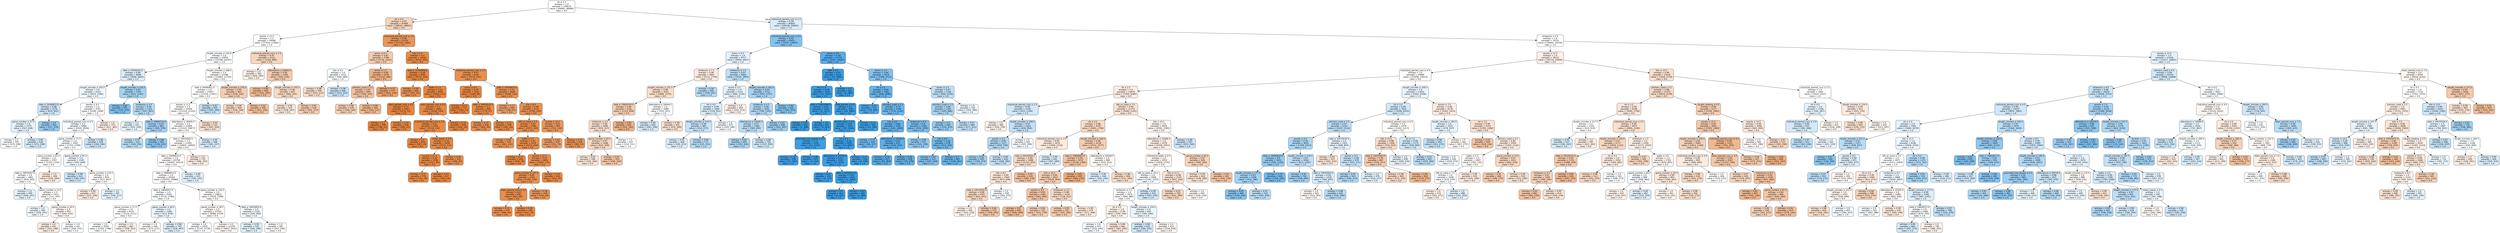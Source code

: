 digraph Tree {
node [shape=box, style="filled, rounded", color="black", fontname=helvetica] ;
edge [fontname=helvetica] ;
0 [label=<rbi &le; 1.5<br/>entropy = 1.0<br/>samples = 138070<br/>value = [69081, 68989]<br/>class = 0.0>, fillcolor="#ffffff"] ;
1 [label=<rbi &le; 0.5<br/>entropy = 0.97<br/>samples = 47468<br/>value = [28543, 18925]<br/>class = 0.0>, fillcolor="#f6d5bc"] ;
0 -> 1 [labeldistance=2.5, labelangle=45, headlabel="True"] ;
2 [label=<assists &le; 13.5<br/>entropy = 1.0<br/>samples = 34098<br/>value = [17033, 17065]<br/>class = 1.0>, fillcolor="#ffffff"] ;
1 -> 2 ;
3 [label=<length_minutes &le; 144.5<br/>entropy = 1.0<br/>samples = 31876<br/>value = [15709, 16167]<br/>class = 1.0>, fillcolor="#f9fcfe"] ;
2 -> 3 ;
4 [label=<date &le; 19550525.0<br/>entropy = 0.99<br/>samples = 8088<br/>value = [3646, 4442]<br/>class = 1.0>, fillcolor="#dcedfa"] ;
3 -> 4 ;
5 [label=<length_minutes &le; 103.5<br/>entropy = 1.0<br/>samples = 6323<br/>value = [3023, 3300]<br/>class = 1.0>, fillcolor="#eef7fd"] ;
4 -> 5 ;
6 [label=<date &le; 19160872.0<br/>entropy = 0.98<br/>samples = 1576<br/>value = [674, 902]<br/>class = 1.0>, fillcolor="#cde6f8"] ;
5 -> 6 ;
7 [label=<game_number &le; 57.5<br/>entropy = 1.0<br/>samples = 1175<br/>value = [547, 628]<br/>class = 1.0>, fillcolor="#e5f2fc"] ;
6 -> 7 ;
8 [label=<entropy = 1.0<br/>samples = 555<br/>value = [275, 280]<br/>class = 1.0>, fillcolor="#fbfdff"] ;
7 -> 8 ;
9 [label=<entropy = 0.99<br/>samples = 620<br/>value = [272, 348]<br/>class = 1.0>, fillcolor="#d4eaf9"] ;
7 -> 9 ;
10 [label=<entropy = 0.9<br/>samples = 401<br/>value = [127, 274]<br/>class = 1.0>, fillcolor="#95caf1"] ;
6 -> 10 ;
11 [label=<assists &le; 9.5<br/>entropy = 1.0<br/>samples = 4747<br/>value = [2349, 2398]<br/>class = 1.0>, fillcolor="#fbfdfe"] ;
5 -> 11 ;
12 [label=<individual_earned_runs &le; 0.5<br/>entropy = 1.0<br/>samples = 3968<br/>value = [1932, 2036]<br/>class = 1.0>, fillcolor="#f5fafe"] ;
11 -> 12 ;
13 [label=<game_number &le; 77.5<br/>entropy = 1.0<br/>samples = 3542<br/>value = [1752, 1790]<br/>class = 1.0>, fillcolor="#fbfdfe"] ;
12 -> 13 ;
14 [label=<game_number &le; 62.5<br/>entropy = 1.0<br/>samples = 2297<br/>value = [1155, 1142]<br/>class = 0.0>, fillcolor="#fffefd"] ;
13 -> 14 ;
15 [label=<date &le; 18870507.0<br/>entropy = 1.0<br/>samples = 1861<br/>value = [919, 942]<br/>class = 1.0>, fillcolor="#fafdfe"] ;
14 -> 15 ;
16 [label=<entropy = 1.0<br/>samples = 449<br/>value = [208, 241]<br/>class = 1.0>, fillcolor="#e4f2fb"] ;
15 -> 16 ;
17 [label=<game_number &le; 23.5<br/>entropy = 1.0<br/>samples = 1412<br/>value = [711, 701]<br/>class = 0.0>, fillcolor="#fffdfc"] ;
15 -> 17 ;
18 [label=<entropy = 1.0<br/>samples = 560<br/>value = [269, 291]<br/>class = 1.0>, fillcolor="#f0f8fd"] ;
17 -> 18 ;
19 [label=<game_number &le; 43.5<br/>entropy = 1.0<br/>samples = 852<br/>value = [442, 410]<br/>class = 0.0>, fillcolor="#fdf6f1"] ;
17 -> 19 ;
20 [label=<entropy = 1.0<br/>samples = 431<br/>value = [233, 198]<br/>class = 0.0>, fillcolor="#fbece1"] ;
19 -> 20 ;
21 [label=<entropy = 1.0<br/>samples = 421<br/>value = [209, 212]<br/>class = 1.0>, fillcolor="#fcfeff"] ;
19 -> 21 ;
22 [label=<entropy = 1.0<br/>samples = 436<br/>value = [236, 200]<br/>class = 0.0>, fillcolor="#fbece1"] ;
14 -> 22 ;
23 [label=<game_number &le; 91.5<br/>entropy = 1.0<br/>samples = 1245<br/>value = [597, 648]<br/>class = 1.0>, fillcolor="#eff7fd"] ;
13 -> 23 ;
24 [label=<entropy = 0.98<br/>samples = 421<br/>value = [180, 241]<br/>class = 1.0>, fillcolor="#cde6f8"] ;
23 -> 24 ;
25 [label=<game_number &le; 110.5<br/>entropy = 1.0<br/>samples = 824<br/>value = [417, 407]<br/>class = 0.0>, fillcolor="#fefcfa"] ;
23 -> 25 ;
26 [label=<entropy = 0.99<br/>samples = 417<br/>value = [227, 190]<br/>class = 0.0>, fillcolor="#fbeadf"] ;
25 -> 26 ;
27 [label=<entropy = 1.0<br/>samples = 407<br/>value = [190, 217]<br/>class = 1.0>, fillcolor="#e6f3fc"] ;
25 -> 27 ;
28 [label=<entropy = 0.98<br/>samples = 426<br/>value = [180, 246]<br/>class = 1.0>, fillcolor="#cae5f8"] ;
12 -> 28 ;
29 [label=<entropy = 1.0<br/>samples = 779<br/>value = [417, 362]<br/>class = 0.0>, fillcolor="#fceee5"] ;
11 -> 29 ;
30 [label=<length_minutes &le; 125.5<br/>entropy = 0.94<br/>samples = 1765<br/>value = [623, 1142]<br/>class = 1.0>, fillcolor="#a5d2f3"] ;
4 -> 30 ;
31 [label=<entropy = 0.82<br/>samples = 451<br/>value = [116, 335]<br/>class = 1.0>, fillcolor="#7ebfee"] ;
30 -> 31 ;
32 [label=<strikeouts &le; 4.5<br/>entropy = 0.96<br/>samples = 1314<br/>value = [507, 807]<br/>class = 1.0>, fillcolor="#b5dbf5"] ;
30 -> 32 ;
33 [label=<entropy = 1.0<br/>samples = 431<br/>value = [202, 229]<br/>class = 1.0>, fillcolor="#e8f3fc"] ;
32 -> 33 ;
34 [label=<date &le; 19840714.0<br/>entropy = 0.93<br/>samples = 883<br/>value = [305, 578]<br/>class = 1.0>, fillcolor="#a1d1f3"] ;
32 -> 34 ;
35 [label=<entropy = 0.97<br/>samples = 422<br/>value = [166, 256]<br/>class = 1.0>, fillcolor="#b9ddf6"] ;
34 -> 35 ;
36 [label=<entropy = 0.88<br/>samples = 461<br/>value = [139, 322]<br/>class = 1.0>, fillcolor="#8ec7f0"] ;
34 -> 36 ;
37 [label=<length_minutes &le; 168.5<br/>entropy = 1.0<br/>samples = 23788<br/>value = [12063, 11725]<br/>class = 0.0>, fillcolor="#fefbf9"] ;
3 -> 37 ;
38 [label=<date &le; 20090821.0<br/>entropy = 1.0<br/>samples = 22925<br/>value = [11524, 11401]<br/>class = 0.0>, fillcolor="#fffefd"] ;
37 -> 38 ;
39 [label=<assists &le; 11.5<br/>entropy = 1.0<br/>samples = 22420<br/>value = [11319, 11101]<br/>class = 0.0>, fillcolor="#fefdfb"] ;
38 -> 39 ;
40 [label=<attendance &le; 30456.0<br/>entropy = 1.0<br/>samples = 21899<br/>value = [11022, 10877]<br/>class = 0.0>, fillcolor="#fffdfc"] ;
39 -> 40 ;
41 [label=<date &le; 19410463.0<br/>entropy = 1.0<br/>samples = 21491<br/>value = [10841, 10650]<br/>class = 0.0>, fillcolor="#fffdfc"] ;
40 -> 41 ;
42 [label=<date &le; 19090915.0<br/>entropy = 1.0<br/>samples = 20758<br/>value = [10445, 10313]<br/>class = 0.0>, fillcolor="#fffdfc"] ;
41 -> 42 ;
43 [label=<date &le; 18860815.0<br/>entropy = 1.0<br/>samples = 20343<br/>value = [10255, 10088]<br/>class = 0.0>, fillcolor="#fffdfc"] ;
42 -> 43 ;
44 [label=<date &le; 18840917.0<br/>entropy = 1.0<br/>samples = 5520<br/>value = [2731, 2789]<br/>class = 1.0>, fillcolor="#fbfdfe"] ;
43 -> 44 ;
45 [label=<game_number &le; 71.5<br/>entropy = 1.0<br/>samples = 4231<br/>value = [2120, 2111]<br/>class = 0.0>, fillcolor="#fffefe"] ;
44 -> 45 ;
46 [label=<entropy = 1.0<br/>samples = 3550<br/>value = [1762, 1788]<br/>class = 1.0>, fillcolor="#fcfeff"] ;
45 -> 46 ;
47 [label=<entropy = 1.0<br/>samples = 681<br/>value = [358, 323]<br/>class = 0.0>, fillcolor="#fcf3ec"] ;
45 -> 47 ;
48 [label=<game_number &le; 49.5<br/>entropy = 1.0<br/>samples = 1289<br/>value = [611, 678]<br/>class = 1.0>, fillcolor="#ebf5fc"] ;
44 -> 48 ;
49 [label=<entropy = 1.0<br/>samples = 546<br/>value = [275, 271]<br/>class = 0.0>, fillcolor="#fffdfc"] ;
48 -> 49 ;
50 [label=<entropy = 0.99<br/>samples = 743<br/>value = [336, 407]<br/>class = 1.0>, fillcolor="#dceefa"] ;
48 -> 50 ;
51 [label=<game_number &le; 130.5<br/>entropy = 1.0<br/>samples = 14823<br/>value = [7524, 7299]<br/>class = 0.0>, fillcolor="#fefbf9"] ;
43 -> 51 ;
52 [label=<game_number &le; 18.5<br/>entropy = 1.0<br/>samples = 13703<br/>value = [6984, 6719]<br/>class = 0.0>, fillcolor="#fefaf7"] ;
51 -> 52 ;
53 [label=<entropy = 1.0<br/>samples = 2325<br/>value = [1147, 1178]<br/>class = 1.0>, fillcolor="#fafcfe"] ;
52 -> 53 ;
54 [label=<entropy = 1.0<br/>samples = 11378<br/>value = [5837, 5541]<br/>class = 0.0>, fillcolor="#fef9f5"] ;
52 -> 54 ;
55 [label=<date &le; 19020925.0<br/>entropy = 1.0<br/>samples = 1120<br/>value = [540, 580]<br/>class = 1.0>, fillcolor="#f1f8fd"] ;
51 -> 55 ;
56 [label=<entropy = 0.99<br/>samples = 533<br/>value = [243, 290]<br/>class = 1.0>, fillcolor="#dfeffb"] ;
55 -> 56 ;
57 [label=<entropy = 1.0<br/>samples = 587<br/>value = [297, 290]<br/>class = 0.0>, fillcolor="#fefcfa"] ;
55 -> 57 ;
58 [label=<entropy = 0.99<br/>samples = 415<br/>value = [190, 225]<br/>class = 1.0>, fillcolor="#e0f0fb"] ;
42 -> 58 ;
59 [label=<entropy = 1.0<br/>samples = 733<br/>value = [396, 337]<br/>class = 0.0>, fillcolor="#fbece2"] ;
41 -> 59 ;
60 [label=<entropy = 0.99<br/>samples = 408<br/>value = [181, 227]<br/>class = 1.0>, fillcolor="#d7ebfa"] ;
40 -> 60 ;
61 [label=<entropy = 0.99<br/>samples = 521<br/>value = [297, 224]<br/>class = 0.0>, fillcolor="#f9e0ce"] ;
39 -> 61 ;
62 [label=<entropy = 0.97<br/>samples = 505<br/>value = [205, 300]<br/>class = 1.0>, fillcolor="#c0e0f7"] ;
38 -> 62 ;
63 [label=<length_minutes &le; 176.5<br/>entropy = 0.95<br/>samples = 863<br/>value = [539, 324]<br/>class = 0.0>, fillcolor="#f5cdb0"] ;
37 -> 63 ;
64 [label=<entropy = 0.98<br/>samples = 404<br/>value = [236, 168]<br/>class = 0.0>, fillcolor="#f8dbc6"] ;
63 -> 64 ;
65 [label=<entropy = 0.92<br/>samples = 459<br/>value = [303, 156]<br/>class = 0.0>, fillcolor="#f2c29f"] ;
63 -> 65 ;
66 [label=<individual_earned_runs &le; 1.5<br/>entropy = 0.97<br/>samples = 2222<br/>value = [1324, 898]<br/>class = 0.0>, fillcolor="#f7d6bf"] ;
2 -> 66 ;
67 [label=<entropy = 1.0<br/>samples = 763<br/>value = [404, 359]<br/>class = 0.0>, fillcolor="#fcf1e9"] ;
66 -> 67 ;
68 [label=<attendance &le; 20002.0<br/>entropy = 0.95<br/>samples = 1459<br/>value = [920, 539]<br/>class = 0.0>, fillcolor="#f4cbad"] ;
66 -> 68 ;
69 [label=<entropy = 0.89<br/>samples = 626<br/>value = [431, 195]<br/>class = 0.0>, fillcolor="#f1ba93"] ;
68 -> 69 ;
70 [label=<length_minutes &le; 145.5<br/>entropy = 0.98<br/>samples = 833<br/>value = [489, 344]<br/>class = 0.0>, fillcolor="#f7dac4"] ;
68 -> 70 ;
71 [label=<entropy = 0.99<br/>samples = 415<br/>value = [228, 187]<br/>class = 0.0>, fillcolor="#fae8db"] ;
70 -> 71 ;
72 [label=<entropy = 0.95<br/>samples = 418<br/>value = [261, 157]<br/>class = 0.0>, fillcolor="#f5cdb0"] ;
70 -> 72 ;
73 [label=<individual_earned_runs &le; 1.5<br/>entropy = 0.58<br/>samples = 13370<br/>value = [11510, 1860]<br/>class = 0.0>, fillcolor="#e99559"] ;
1 -> 73 ;
74 [label=<errors &le; 0.5<br/>entropy = 0.95<br/>samples = 2788<br/>value = [1756, 1032]<br/>class = 0.0>, fillcolor="#f4cbad"] ;
73 -> 74 ;
75 [label=<hits &le; 5.5<br/>entropy = 1.0<br/>samples = 1112<br/>value = [546, 566]<br/>class = 1.0>, fillcolor="#f8fcfe"] ;
74 -> 75 ;
76 [label=<entropy = 0.98<br/>samples = 506<br/>value = [293, 213]<br/>class = 0.0>, fillcolor="#f8ddc9"] ;
75 -> 76 ;
77 [label=<entropy = 0.98<br/>samples = 606<br/>value = [253, 353]<br/>class = 1.0>, fillcolor="#c7e3f8"] ;
75 -> 77 ;
78 [label=<errors &le; 1.5<br/>entropy = 0.85<br/>samples = 1676<br/>value = [1210, 466]<br/>class = 0.0>, fillcolor="#efb285"] ;
74 -> 78 ;
79 [label=<pitchers_used &le; 1.5<br/>entropy = 0.93<br/>samples = 899<br/>value = [589, 310]<br/>class = 0.0>, fillcolor="#f3c3a1"] ;
78 -> 79 ;
80 [label=<entropy = 0.96<br/>samples = 479<br/>value = [296, 183]<br/>class = 0.0>, fillcolor="#f5cfb3"] ;
79 -> 80 ;
81 [label=<entropy = 0.88<br/>samples = 420<br/>value = [293, 127]<br/>class = 0.0>, fillcolor="#f0b88f"] ;
79 -> 81 ;
82 [label=<entropy = 0.72<br/>samples = 777<br/>value = [621, 156]<br/>class = 0.0>, fillcolor="#eca16b"] ;
78 -> 82 ;
83 [label=<hits &le; 5.5<br/>entropy = 0.4<br/>samples = 10582<br/>value = [9754, 828]<br/>class = 0.0>, fillcolor="#e78c4a"] ;
73 -> 83 ;
84 [label=<date &le; 19250906.0<br/>entropy = 0.28<br/>samples = 4391<br/>value = [4175, 216]<br/>class = 0.0>, fillcolor="#e68843"] ;
83 -> 84 ;
85 [label=<entropy = 0.49<br/>samples = 400<br/>value = [357, 43]<br/>class = 0.0>, fillcolor="#e89051"] ;
84 -> 85 ;
86 [label=<walks &le; 1.5<br/>entropy = 0.26<br/>samples = 3991<br/>value = [3818, 173]<br/>class = 0.0>, fillcolor="#e68742"] ;
84 -> 86 ;
87 [label=<team_earned_runs &le; 4.5<br/>entropy = 0.17<br/>samples = 1307<br/>value = [1274, 33]<br/>class = 0.0>, fillcolor="#e6843e"] ;
86 -> 87 ;
88 [label=<entropy = 0.1<br/>samples = 799<br/>value = [788, 11]<br/>class = 0.0>, fillcolor="#e5833c"] ;
87 -> 88 ;
89 [label=<entropy = 0.26<br/>samples = 508<br/>value = [486, 22]<br/>class = 0.0>, fillcolor="#e68742"] ;
87 -> 89 ;
90 [label=<team_earned_runs &le; 6.5<br/>entropy = 0.3<br/>samples = 2684<br/>value = [2544, 140]<br/>class = 0.0>, fillcolor="#e68844"] ;
86 -> 90 ;
91 [label=<individual_earned_runs &le; 2.5<br/>entropy = 0.32<br/>samples = 2244<br/>value = [2114, 130]<br/>class = 0.0>, fillcolor="#e78945"] ;
90 -> 91 ;
92 [label=<entropy = 0.2<br/>samples = 616<br/>value = [597, 19]<br/>class = 0.0>, fillcolor="#e6853f"] ;
91 -> 92 ;
93 [label=<stolen_bases &le; 0.5<br/>entropy = 0.36<br/>samples = 1628<br/>value = [1517, 111]<br/>class = 0.0>, fillcolor="#e78a47"] ;
91 -> 93 ;
94 [label=<assists &le; 11.5<br/>entropy = 0.32<br/>samples = 1196<br/>value = [1127, 69]<br/>class = 0.0>, fillcolor="#e78945"] ;
93 -> 94 ;
95 [label=<entropy = 0.37<br/>samples = 779<br/>value = [724, 55]<br/>class = 0.0>, fillcolor="#e78b48"] ;
94 -> 95 ;
96 [label=<entropy = 0.21<br/>samples = 417<br/>value = [403, 14]<br/>class = 0.0>, fillcolor="#e68540"] ;
94 -> 96 ;
97 [label=<entropy = 0.46<br/>samples = 432<br/>value = [390, 42]<br/>class = 0.0>, fillcolor="#e88f4e"] ;
93 -> 97 ;
98 [label=<entropy = 0.16<br/>samples = 440<br/>value = [430, 10]<br/>class = 0.0>, fillcolor="#e6843e"] ;
90 -> 98 ;
99 [label=<individual_earned_runs &le; 2.5<br/>entropy = 0.47<br/>samples = 6191<br/>value = [5579, 612]<br/>class = 0.0>, fillcolor="#e88f4f"] ;
83 -> 99 ;
100 [label=<errors &le; 0.5<br/>entropy = 0.29<br/>samples = 1563<br/>value = [1483, 80]<br/>class = 0.0>, fillcolor="#e68844"] ;
99 -> 100 ;
101 [label=<entropy = 0.13<br/>samples = 717<br/>value = [704, 13]<br/>class = 0.0>, fillcolor="#e5833d"] ;
100 -> 101 ;
102 [label=<date &le; 19650524.0<br/>entropy = 0.4<br/>samples = 846<br/>value = [779, 67]<br/>class = 0.0>, fillcolor="#e78c4a"] ;
100 -> 102 ;
103 [label=<entropy = 0.47<br/>samples = 438<br/>value = [394, 44]<br/>class = 0.0>, fillcolor="#e88f4f"] ;
102 -> 103 ;
104 [label=<entropy = 0.31<br/>samples = 408<br/>value = [385, 23]<br/>class = 0.0>, fillcolor="#e78945"] ;
102 -> 104 ;
105 [label=<date &le; 19240819.0<br/>entropy = 0.51<br/>samples = 4628<br/>value = [4096, 532]<br/>class = 0.0>, fillcolor="#e89153"] ;
99 -> 105 ;
106 [label=<entropy = 0.72<br/>samples = 487<br/>value = [390, 97]<br/>class = 0.0>, fillcolor="#eba06a"] ;
105 -> 106 ;
107 [label=<hits &le; 8.5<br/>entropy = 0.48<br/>samples = 4141<br/>value = [3706, 435]<br/>class = 0.0>, fillcolor="#e89050"] ;
105 -> 107 ;
108 [label=<left_on_base &le; 5.5<br/>entropy = 0.45<br/>samples = 3280<br/>value = [2975, 305]<br/>class = 0.0>, fillcolor="#e88e4d"] ;
107 -> 108 ;
109 [label=<entropy = 0.56<br/>samples = 762<br/>value = [661, 101]<br/>class = 0.0>, fillcolor="#e99457"] ;
108 -> 109 ;
110 [label=<walks &le; 1.5<br/>entropy = 0.41<br/>samples = 2518<br/>value = [2314, 204]<br/>class = 0.0>, fillcolor="#e78c4a"] ;
108 -> 110 ;
111 [label=<entropy = 0.27<br/>samples = 649<br/>value = [619, 30]<br/>class = 0.0>, fillcolor="#e68743"] ;
110 -> 111 ;
112 [label=<assists &le; 12.5<br/>entropy = 0.45<br/>samples = 1869<br/>value = [1695, 174]<br/>class = 0.0>, fillcolor="#e88e4d"] ;
110 -> 112 ;
113 [label=<game_number &le; 107.5<br/>entropy = 0.49<br/>samples = 1325<br/>value = [1185, 140]<br/>class = 0.0>, fillcolor="#e89050"] ;
112 -> 113 ;
114 [label=<team_earned_runs &le; 4.5<br/>entropy = 0.43<br/>samples = 895<br/>value = [815, 80]<br/>class = 0.0>, fillcolor="#e88d4c"] ;
113 -> 114 ;
115 [label=<entropy = 0.51<br/>samples = 437<br/>value = [388, 49]<br/>class = 0.0>, fillcolor="#e89152"] ;
114 -> 115 ;
116 [label=<entropy = 0.36<br/>samples = 458<br/>value = [427, 31]<br/>class = 0.0>, fillcolor="#e78a47"] ;
114 -> 116 ;
117 [label=<entropy = 0.58<br/>samples = 430<br/>value = [370, 60]<br/>class = 0.0>, fillcolor="#e99559"] ;
113 -> 117 ;
118 [label=<entropy = 0.34<br/>samples = 544<br/>value = [510, 34]<br/>class = 0.0>, fillcolor="#e78946"] ;
112 -> 118 ;
119 [label=<assists &le; 10.5<br/>entropy = 0.61<br/>samples = 861<br/>value = [731, 130]<br/>class = 0.0>, fillcolor="#ea975c"] ;
107 -> 119 ;
120 [label=<entropy = 0.69<br/>samples = 430<br/>value = [351, 79]<br/>class = 0.0>, fillcolor="#eb9d66"] ;
119 -> 120 ;
121 [label=<entropy = 0.52<br/>samples = 431<br/>value = [380, 51]<br/>class = 0.0>, fillcolor="#e89254"] ;
119 -> 121 ;
122 [label=<individual_earned_runs &le; 1.5<br/>entropy = 0.99<br/>samples = 90602<br/>value = [40538, 50064]<br/>class = 1.0>, fillcolor="#d9ecfa"] ;
0 -> 122 [labeldistance=2.5, labelangle=-45, headlabel="False"] ;
123 [label=<individual_earned_runs &le; 0.5<br/>entropy = 0.85<br/>samples = 20451<br/>value = [5597, 14854]<br/>class = 1.0>, fillcolor="#84c2ef"] ;
122 -> 123 ;
124 [label=<errors &le; 0.5<br/>entropy = 1.0<br/>samples = 8717<br/>value = [4050, 4667]<br/>class = 1.0>, fillcolor="#e5f2fc"] ;
123 -> 124 ;
125 [label=<strikeouts &le; 7.5<br/>entropy = 0.99<br/>samples = 3891<br/>value = [2115, 1776]<br/>class = 0.0>, fillcolor="#fbebdf"] ;
124 -> 125 ;
126 [label=<length_minutes &le; 151.5<br/>entropy = 0.98<br/>samples = 3241<br/>value = [1866, 1375]<br/>class = 0.0>, fillcolor="#f8decb"] ;
125 -> 126 ;
127 [label=<date &le; 19820705.0<br/>entropy = 0.96<br/>samples = 2161<br/>value = [1333, 828]<br/>class = 0.0>, fillcolor="#f5cfb4"] ;
126 -> 127 ;
128 [label=<strikeouts &le; 4.5<br/>entropy = 0.99<br/>samples = 1469<br/>value = [832, 637]<br/>class = 0.0>, fillcolor="#f9e1d1"] ;
127 -> 128 ;
129 [label=<game_number &le; 83.5<br/>entropy = 0.97<br/>samples = 1048<br/>value = [622, 426]<br/>class = 0.0>, fillcolor="#f7d7c1"] ;
128 -> 129 ;
130 [label=<entropy = 0.99<br/>samples = 598<br/>value = [332, 266]<br/>class = 0.0>, fillcolor="#fae6d8"] ;
129 -> 130 ;
131 [label=<entropy = 0.94<br/>samples = 450<br/>value = [290, 160]<br/>class = 0.0>, fillcolor="#f3c7a6"] ;
129 -> 131 ;
132 [label=<entropy = 1.0<br/>samples = 421<br/>value = [210, 211]<br/>class = 1.0>, fillcolor="#feffff"] ;
128 -> 132 ;
133 [label=<entropy = 0.85<br/>samples = 692<br/>value = [501, 191]<br/>class = 0.0>, fillcolor="#efb184"] ;
127 -> 133 ;
134 [label=<attendance &le; 29044.5<br/>entropy = 1.0<br/>samples = 1080<br/>value = [533, 547]<br/>class = 1.0>, fillcolor="#fafcfe"] ;
126 -> 134 ;
135 [label=<entropy = 0.99<br/>samples = 639<br/>value = [281, 358]<br/>class = 1.0>, fillcolor="#d4eaf9"] ;
134 -> 135 ;
136 [label=<entropy = 0.99<br/>samples = 441<br/>value = [252, 189]<br/>class = 0.0>, fillcolor="#f8e0ce"] ;
134 -> 136 ;
137 [label=<entropy = 0.96<br/>samples = 650<br/>value = [249, 401]<br/>class = 1.0>, fillcolor="#b4daf5"] ;
125 -> 137 ;
138 [label=<strikeouts &le; 3.5<br/>entropy = 0.97<br/>samples = 4826<br/>value = [1935, 2891]<br/>class = 1.0>, fillcolor="#bedff6"] ;
124 -> 138 ;
139 [label=<errors &le; 2.5<br/>entropy = 1.0<br/>samples = 2114<br/>value = [980, 1134]<br/>class = 1.0>, fillcolor="#e4f2fb"] ;
138 -> 139 ;
140 [label=<rbi &le; 4.5<br/>entropy = 0.99<br/>samples = 1660<br/>value = [739, 921]<br/>class = 1.0>, fillcolor="#d8ecfa"] ;
139 -> 140 ;
141 [label=<length_minutes &le; 114.5<br/>entropy = 0.98<br/>samples = 985<br/>value = [410, 575]<br/>class = 1.0>, fillcolor="#c6e3f8"] ;
140 -> 141 ;
142 [label=<entropy = 0.99<br/>samples = 408<br/>value = [185, 223]<br/>class = 1.0>, fillcolor="#ddeefb"] ;
141 -> 142 ;
143 [label=<entropy = 0.96<br/>samples = 577<br/>value = [225, 352]<br/>class = 1.0>, fillcolor="#b8dcf6"] ;
141 -> 143 ;
144 [label=<entropy = 1.0<br/>samples = 675<br/>value = [329, 346]<br/>class = 1.0>, fillcolor="#f5fafe"] ;
140 -> 144 ;
145 [label=<entropy = 1.0<br/>samples = 454<br/>value = [241, 213]<br/>class = 0.0>, fillcolor="#fcf0e8"] ;
139 -> 145 ;
146 [label=<length_minutes &le; 162.5<br/>entropy = 0.94<br/>samples = 2712<br/>value = [955, 1757]<br/>class = 1.0>, fillcolor="#a5d2f3"] ;
138 -> 146 ;
147 [label=<strikeouts &le; 6.5<br/>entropy = 0.96<br/>samples = 2092<br/>value = [790, 1302]<br/>class = 1.0>, fillcolor="#b1d8f5"] ;
146 -> 147 ;
148 [label=<attendance &le; 19445.5<br/>entropy = 0.97<br/>samples = 1484<br/>value = [589, 895]<br/>class = 1.0>, fillcolor="#bbddf6"] ;
147 -> 148 ;
149 [label=<entropy = 0.95<br/>samples = 693<br/>value = [252, 441]<br/>class = 1.0>, fillcolor="#aad5f4"] ;
148 -> 149 ;
150 [label=<entropy = 0.98<br/>samples = 791<br/>value = [337, 454]<br/>class = 1.0>, fillcolor="#cce6f8"] ;
148 -> 150 ;
151 [label=<entropy = 0.92<br/>samples = 608<br/>value = [201, 407]<br/>class = 1.0>, fillcolor="#9bcdf2"] ;
147 -> 151 ;
152 [label=<entropy = 0.84<br/>samples = 620<br/>value = [165, 455]<br/>class = 1.0>, fillcolor="#81c1ee"] ;
146 -> 152 ;
153 [label=<errors &le; 0.5<br/>entropy = 0.56<br/>samples = 11734<br/>value = [1547, 10187]<br/>class = 1.0>, fillcolor="#57ace9"] ;
123 -> 153 ;
154 [label=<Wed &le; 0.5<br/>entropy = 0.07<br/>samples = 6116<br/>value = [51, 6065]<br/>class = 1.0>, fillcolor="#3b9ee5"] ;
153 -> 154 ;
155 [label=<rbi &le; 2.5<br/>entropy = 0.08<br/>samples = 5154<br/>value = [51, 5103]<br/>class = 1.0>, fillcolor="#3b9ee5"] ;
154 -> 155 ;
156 [label=<date &le; 19610466.0<br/>entropy = 0.02<br/>samples = 1223<br/>value = [2, 1221]<br/>class = 1.0>, fillcolor="#399de5"] ;
155 -> 156 ;
157 [label=<entropy = 0.05<br/>samples = 400<br/>value = [2, 398]<br/>class = 1.0>, fillcolor="#3a9de5"] ;
156 -> 157 ;
158 [label=<entropy = 0.0<br/>samples = 823<br/>value = [0, 823]<br/>class = 1.0>, fillcolor="#399de5"] ;
156 -> 158 ;
159 [label=<wild_pitches &le; 0.5<br/>entropy = 0.1<br/>samples = 3931<br/>value = [49, 3882]<br/>class = 1.0>, fillcolor="#3b9ee5"] ;
155 -> 159 ;
160 [label=<double_plays &le; 0.5<br/>entropy = 0.08<br/>samples = 3351<br/>value = [35, 3316]<br/>class = 1.0>, fillcolor="#3b9ee5"] ;
159 -> 160 ;
161 [label=<grounded_into_double &le; 0.5<br/>entropy = 0.12<br/>samples = 1256<br/>value = [21, 1235]<br/>class = 1.0>, fillcolor="#3c9fe5"] ;
160 -> 161 ;
162 [label=<entropy = 0.16<br/>samples = 709<br/>value = [17, 692]<br/>class = 1.0>, fillcolor="#3e9fe6"] ;
161 -> 162 ;
163 [label=<entropy = 0.06<br/>samples = 547<br/>value = [4, 543]<br/>class = 1.0>, fillcolor="#3a9ee5"] ;
161 -> 163 ;
164 [label=<rbi &le; 6.5<br/>entropy = 0.06<br/>samples = 2095<br/>value = [14, 2081]<br/>class = 1.0>, fillcolor="#3a9ee5"] ;
160 -> 164 ;
165 [label=<attendance &le; 15428.0<br/>entropy = 0.03<br/>samples = 1537<br/>value = [5, 1532]<br/>class = 1.0>, fillcolor="#3a9de5"] ;
164 -> 165 ;
166 [label=<entropy = 0.07<br/>samples = 476<br/>value = [4, 472]<br/>class = 1.0>, fillcolor="#3b9ee5"] ;
165 -> 166 ;
167 [label=<date &le; 20040414.0<br/>entropy = 0.01<br/>samples = 1061<br/>value = [1, 1060]<br/>class = 1.0>, fillcolor="#399de5"] ;
165 -> 167 ;
168 [label=<entropy = 0.0<br/>samples = 661<br/>value = [0, 661]<br/>class = 1.0>, fillcolor="#399de5"] ;
167 -> 168 ;
169 [label=<entropy = 0.03<br/>samples = 400<br/>value = [1, 399]<br/>class = 1.0>, fillcolor="#399de5"] ;
167 -> 169 ;
170 [label=<entropy = 0.12<br/>samples = 558<br/>value = [9, 549]<br/>class = 1.0>, fillcolor="#3c9fe5"] ;
164 -> 170 ;
171 [label=<entropy = 0.16<br/>samples = 580<br/>value = [14, 566]<br/>class = 1.0>, fillcolor="#3e9fe6"] ;
159 -> 171 ;
172 [label=<entropy = 0.0<br/>samples = 962<br/>value = [0, 962]<br/>class = 1.0>, fillcolor="#399de5"] ;
154 -> 172 ;
173 [label=<errors &le; 1.5<br/>entropy = 0.84<br/>samples = 5618<br/>value = [1496, 4122]<br/>class = 1.0>, fillcolor="#81c1ee"] ;
153 -> 173 ;
174 [label=<rbi &le; 2.5<br/>entropy = 0.69<br/>samples = 3492<br/>value = [646, 2846]<br/>class = 1.0>, fillcolor="#66b3eb"] ;
173 -> 174 ;
175 [label=<entropy = 0.45<br/>samples = 752<br/>value = [70, 682]<br/>class = 1.0>, fillcolor="#4da7e8"] ;
174 -> 175 ;
176 [label=<pitchers_used &le; 1.5<br/>entropy = 0.74<br/>samples = 2740<br/>value = [576, 2164]<br/>class = 1.0>, fillcolor="#6eb7ec"] ;
174 -> 176 ;
177 [label=<hits &le; 8.5<br/>entropy = 0.66<br/>samples = 1291<br/>value = [222, 1069]<br/>class = 1.0>, fillcolor="#62b1ea"] ;
176 -> 177 ;
178 [label=<entropy = 0.75<br/>samples = 416<br/>value = [89, 327]<br/>class = 1.0>, fillcolor="#6fb8ec"] ;
177 -> 178 ;
179 [label=<attendance &le; 18108.0<br/>entropy = 0.61<br/>samples = 875<br/>value = [133, 742]<br/>class = 1.0>, fillcolor="#5cafea"] ;
177 -> 179 ;
180 [label=<entropy = 0.56<br/>samples = 417<br/>value = [54, 363]<br/>class = 1.0>, fillcolor="#56ace9"] ;
179 -> 180 ;
181 [label=<entropy = 0.66<br/>samples = 458<br/>value = [79, 379]<br/>class = 1.0>, fillcolor="#62b1ea"] ;
179 -> 181 ;
182 [label=<strikeouts &le; 4.5<br/>entropy = 0.8<br/>samples = 1449<br/>value = [354, 1095]<br/>class = 1.0>, fillcolor="#79bded"] ;
176 -> 182 ;
183 [label=<entropy = 0.88<br/>samples = 471<br/>value = [141, 330]<br/>class = 1.0>, fillcolor="#8ec7f0"] ;
182 -> 183 ;
184 [label=<hits &le; 8.5<br/>entropy = 0.76<br/>samples = 978<br/>value = [213, 765]<br/>class = 1.0>, fillcolor="#70b8ec"] ;
182 -> 184 ;
185 [label=<entropy = 0.83<br/>samples = 411<br/>value = [107, 304]<br/>class = 1.0>, fillcolor="#7fbfee"] ;
184 -> 185 ;
186 [label=<entropy = 0.7<br/>samples = 567<br/>value = [106, 461]<br/>class = 1.0>, fillcolor="#67b4eb"] ;
184 -> 186 ;
187 [label=<errors &le; 2.5<br/>entropy = 0.97<br/>samples = 2126<br/>value = [850, 1276]<br/>class = 1.0>, fillcolor="#bddef6"] ;
173 -> 187 ;
188 [label=<pitchers_used &le; 1.5<br/>entropy = 0.94<br/>samples = 1381<br/>value = [495, 886]<br/>class = 1.0>, fillcolor="#a8d4f4"] ;
187 -> 188 ;
189 [label=<entropy = 0.9<br/>samples = 693<br/>value = [218, 475]<br/>class = 1.0>, fillcolor="#94caf1"] ;
188 -> 189 ;
190 [label=<entropy = 0.97<br/>samples = 688<br/>value = [277, 411]<br/>class = 1.0>, fillcolor="#bedff7"] ;
188 -> 190 ;
191 [label=<entropy = 1.0<br/>samples = 745<br/>value = [355, 390]<br/>class = 1.0>, fillcolor="#edf6fd"] ;
187 -> 191 ;
192 [label=<strikeouts &le; 5.5<br/>entropy = 1.0<br/>samples = 70151<br/>value = [34941, 35210]<br/>class = 1.0>, fillcolor="#fdfeff"] ;
122 -> 192 ;
193 [label=<assists &le; 12.5<br/>entropy = 1.0<br/>samples = 39123<br/>value = [20714, 18409]<br/>class = 0.0>, fillcolor="#fcf1e9"] ;
192 -> 193 ;
194 [label=<individual_earned_runs &le; 4.5<br/>entropy = 1.0<br/>samples = 25689<br/>value = [13056, 12633]<br/>class = 0.0>, fillcolor="#fefbf9"] ;
193 -> 194 ;
195 [label=<rbi &le; 2.5<br/>entropy = 1.0<br/>samples = 13879<br/>value = [7494, 6385]<br/>class = 0.0>, fillcolor="#fbece2"] ;
194 -> 195 ;
196 [label=<individual_earned_runs &le; 2.5<br/>entropy = 0.99<br/>samples = 2106<br/>value = [912, 1194]<br/>class = 1.0>, fillcolor="#d0e8f9"] ;
195 -> 196 ;
197 [label=<entropy = 1.0<br/>samples = 486<br/>value = [256, 230]<br/>class = 0.0>, fillcolor="#fcf2eb"] ;
196 -> 197 ;
198 [label=<length_minutes &le; 158.5<br/>entropy = 0.97<br/>samples = 1620<br/>value = [656, 964]<br/>class = 1.0>, fillcolor="#c0e0f7"] ;
196 -> 198 ;
199 [label=<assists &le; 9.5<br/>entropy = 0.96<br/>samples = 1217<br/>value = [459, 758]<br/>class = 1.0>, fillcolor="#b1d8f5"] ;
198 -> 199 ;
200 [label=<entropy = 0.92<br/>samples = 563<br/>value = [190, 373]<br/>class = 1.0>, fillcolor="#9ecff2"] ;
199 -> 200 ;
201 [label=<entropy = 0.98<br/>samples = 654<br/>value = [269, 385]<br/>class = 1.0>, fillcolor="#c3e1f7"] ;
199 -> 201 ;
202 [label=<entropy = 1.0<br/>samples = 403<br/>value = [197, 206]<br/>class = 1.0>, fillcolor="#f6fbfe"] ;
198 -> 202 ;
203 [label=<left_on_base &le; 7.5<br/>entropy = 0.99<br/>samples = 11773<br/>value = [6582, 5191]<br/>class = 0.0>, fillcolor="#fae4d5"] ;
195 -> 203 ;
204 [label=<rbi &le; 4.5<br/>entropy = 0.98<br/>samples = 6797<br/>value = [4001, 2796]<br/>class = 0.0>, fillcolor="#f7d9c3"] ;
203 -> 204 ;
205 [label=<individual_earned_runs &le; 3.5<br/>entropy = 0.99<br/>samples = 2679<br/>value = [1460, 1219]<br/>class = 0.0>, fillcolor="#fbeade"] ;
204 -> 205 ;
206 [label=<date &le; 20010926.0<br/>entropy = 0.98<br/>samples = 1988<br/>value = [1153, 835]<br/>class = 0.0>, fillcolor="#f8dcc8"] ;
205 -> 206 ;
207 [label=<hits &le; 8.5<br/>entropy = 0.99<br/>samples = 1569<br/>value = [873, 696]<br/>class = 0.0>, fillcolor="#fae5d7"] ;
206 -> 207 ;
208 [label=<date &le; 19510565.0<br/>entropy = 0.98<br/>samples = 1031<br/>value = [610, 421]<br/>class = 0.0>, fillcolor="#f7d8c2"] ;
207 -> 208 ;
209 [label=<entropy = 1.0<br/>samples = 459<br/>value = [241, 218]<br/>class = 0.0>, fillcolor="#fdf3ec"] ;
208 -> 209 ;
210 [label=<entropy = 0.94<br/>samples = 572<br/>value = [369, 203]<br/>class = 0.0>, fillcolor="#f3c6a6"] ;
208 -> 210 ;
211 [label=<entropy = 1.0<br/>samples = 538<br/>value = [263, 275]<br/>class = 1.0>, fillcolor="#f6fbfe"] ;
207 -> 211 ;
212 [label=<entropy = 0.92<br/>samples = 419<br/>value = [280, 139]<br/>class = 0.0>, fillcolor="#f2c09b"] ;
206 -> 212 ;
213 [label=<entropy = 0.99<br/>samples = 691<br/>value = [307, 384]<br/>class = 1.0>, fillcolor="#d7ebfa"] ;
205 -> 213 ;
214 [label=<length_minutes &le; 169.5<br/>entropy = 0.96<br/>samples = 4118<br/>value = [2541, 1577]<br/>class = 0.0>, fillcolor="#f5cfb4"] ;
204 -> 214 ;
215 [label=<date &le; 19880807.0<br/>entropy = 0.94<br/>samples = 3272<br/>value = [2108, 1164]<br/>class = 0.0>, fillcolor="#f3c7a6"] ;
214 -> 215 ;
216 [label=<hits &le; 10.5<br/>entropy = 0.96<br/>samples = 2613<br/>value = [1619, 994]<br/>class = 0.0>, fillcolor="#f5ceb3"] ;
215 -> 216 ;
217 [label=<assists &le; 9.5<br/>entropy = 0.93<br/>samples = 1383<br/>value = [901, 482]<br/>class = 0.0>, fillcolor="#f3c4a3"] ;
216 -> 217 ;
218 [label=<entropy = 0.9<br/>samples = 650<br/>value = [446, 204]<br/>class = 0.0>, fillcolor="#f1bb94"] ;
217 -> 218 ;
219 [label=<entropy = 0.96<br/>samples = 733<br/>value = [455, 278]<br/>class = 0.0>, fillcolor="#f5ceb2"] ;
217 -> 219 ;
220 [label=<strikeouts &le; 2.5<br/>entropy = 0.98<br/>samples = 1230<br/>value = [718, 512]<br/>class = 0.0>, fillcolor="#f8dbc6"] ;
216 -> 220 ;
221 [label=<entropy = 0.95<br/>samples = 551<br/>value = [347, 204]<br/>class = 0.0>, fillcolor="#f4cbad"] ;
220 -> 221 ;
222 [label=<entropy = 0.99<br/>samples = 679<br/>value = [371, 308]<br/>class = 0.0>, fillcolor="#fbeadd"] ;
220 -> 222 ;
223 [label=<entropy = 0.82<br/>samples = 659<br/>value = [489, 170]<br/>class = 0.0>, fillcolor="#eead7e"] ;
215 -> 223 ;
224 [label=<attendance &le; 29168.5<br/>entropy = 1.0<br/>samples = 846<br/>value = [433, 413]<br/>class = 0.0>, fillcolor="#fef9f6"] ;
214 -> 224 ;
225 [label=<entropy = 0.99<br/>samples = 446<br/>value = [202, 244]<br/>class = 1.0>, fillcolor="#ddeefb"] ;
224 -> 225 ;
226 [label=<entropy = 0.98<br/>samples = 400<br/>value = [231, 169]<br/>class = 0.0>, fillcolor="#f8ddca"] ;
224 -> 226 ;
227 [label=<hits &le; 15.5<br/>entropy = 1.0<br/>samples = 4976<br/>value = [2581, 2395]<br/>class = 0.0>, fillcolor="#fdf6f1"] ;
203 -> 227 ;
228 [label=<attendance &le; 31096.0<br/>entropy = 1.0<br/>samples = 4379<br/>value = [2328, 2051]<br/>class = 0.0>, fillcolor="#fcf0e7"] ;
227 -> 228 ;
229 [label=<intentional walks &le; 0.5<br/>entropy = 1.0<br/>samples = 3553<br/>value = [1828, 1725]<br/>class = 0.0>, fillcolor="#fef8f4"] ;
228 -> 229 ;
230 [label=<left_on_base &le; 10.5<br/>entropy = 1.0<br/>samples = 2406<br/>value = [1181, 1225]<br/>class = 1.0>, fillcolor="#f8fbfe"] ;
229 -> 230 ;
231 [label=<strikeouts &le; 3.5<br/>entropy = 1.0<br/>samples = 1974<br/>value = [994, 980]<br/>class = 0.0>, fillcolor="#fffdfc"] ;
230 -> 231 ;
232 [label=<rbi &le; 4.5<br/>entropy = 1.0<br/>samples = 1139<br/>value = [599, 540]<br/>class = 0.0>, fillcolor="#fcf3eb"] ;
231 -> 232 ;
233 [label=<entropy = 1.0<br/>samples = 477<br/>value = [232, 245]<br/>class = 1.0>, fillcolor="#f4fafe"] ;
232 -> 233 ;
234 [label=<entropy = 0.99<br/>samples = 662<br/>value = [367, 295]<br/>class = 0.0>, fillcolor="#fae6d8"] ;
232 -> 234 ;
235 [label=<length_minutes &le; 154.5<br/>entropy = 1.0<br/>samples = 835<br/>value = [395, 440]<br/>class = 1.0>, fillcolor="#ebf5fc"] ;
231 -> 235 ;
236 [label=<entropy = 0.99<br/>samples = 422<br/>value = [181, 241]<br/>class = 1.0>, fillcolor="#cee7f9"] ;
235 -> 236 ;
237 [label=<entropy = 1.0<br/>samples = 413<br/>value = [214, 199]<br/>class = 0.0>, fillcolor="#fdf6f1"] ;
235 -> 237 ;
238 [label=<entropy = 0.99<br/>samples = 432<br/>value = [187, 245]<br/>class = 1.0>, fillcolor="#d0e8f9"] ;
230 -> 238 ;
239 [label=<hits &le; 11.5<br/>entropy = 0.99<br/>samples = 1147<br/>value = [647, 500]<br/>class = 0.0>, fillcolor="#f9e2d2"] ;
229 -> 239 ;
240 [label=<entropy = 0.97<br/>samples = 705<br/>value = [421, 284]<br/>class = 0.0>, fillcolor="#f7d6bf"] ;
239 -> 240 ;
241 [label=<entropy = 1.0<br/>samples = 442<br/>value = [226, 216]<br/>class = 0.0>, fillcolor="#fef9f6"] ;
239 -> 241 ;
242 [label=<game_number &le; 83.5<br/>entropy = 0.97<br/>samples = 826<br/>value = [500, 326]<br/>class = 0.0>, fillcolor="#f6d3ba"] ;
228 -> 242 ;
243 [label=<entropy = 0.99<br/>samples = 424<br/>value = [238, 186]<br/>class = 0.0>, fillcolor="#f9e3d4"] ;
242 -> 243 ;
244 [label=<entropy = 0.93<br/>samples = 402<br/>value = [262, 140]<br/>class = 0.0>, fillcolor="#f3c4a3"] ;
242 -> 244 ;
245 [label=<entropy = 0.98<br/>samples = 597<br/>value = [253, 344]<br/>class = 1.0>, fillcolor="#cbe5f8"] ;
227 -> 245 ;
246 [label=<length_minutes &le; 169.5<br/>entropy = 1.0<br/>samples = 11810<br/>value = [5562, 6248]<br/>class = 1.0>, fillcolor="#e9f4fc"] ;
194 -> 246 ;
247 [label=<rbi &le; 5.5<br/>entropy = 0.99<br/>samples = 7632<br/>value = [3299, 4333]<br/>class = 1.0>, fillcolor="#d0e8f9"] ;
246 -> 247 ;
248 [label=<pitchers_used &le; 3.5<br/>entropy = 0.97<br/>samples = 5153<br/>value = [2037, 3116]<br/>class = 1.0>, fillcolor="#baddf6"] ;
247 -> 248 ;
249 [label=<assists &le; 9.5<br/>entropy = 0.95<br/>samples = 3652<br/>value = [1339, 2313]<br/>class = 1.0>, fillcolor="#acd6f4"] ;
248 -> 249 ;
250 [label=<date &le; 19690820.0<br/>entropy = 0.9<br/>samples = 1652<br/>value = [526, 1126]<br/>class = 1.0>, fillcolor="#95cbf1"] ;
249 -> 250 ;
251 [label=<length_minutes &le; 127.5<br/>entropy = 0.93<br/>samples = 1208<br/>value = [422, 786]<br/>class = 1.0>, fillcolor="#a3d2f3"] ;
250 -> 251 ;
252 [label=<entropy = 0.85<br/>samples = 465<br/>value = [129, 336]<br/>class = 1.0>, fillcolor="#85c3ef"] ;
251 -> 252 ;
253 [label=<entropy = 0.97<br/>samples = 743<br/>value = [293, 450]<br/>class = 1.0>, fillcolor="#baddf6"] ;
251 -> 253 ;
254 [label=<entropy = 0.79<br/>samples = 444<br/>value = [104, 340]<br/>class = 1.0>, fillcolor="#76bbed"] ;
250 -> 254 ;
255 [label=<length_minutes &le; 129.5<br/>entropy = 0.97<br/>samples = 2000<br/>value = [813, 1187]<br/>class = 1.0>, fillcolor="#c1e0f7"] ;
249 -> 255 ;
256 [label=<entropy = 0.92<br/>samples = 744<br/>value = [249, 495]<br/>class = 1.0>, fillcolor="#9dcef2"] ;
255 -> 256 ;
257 [label=<date &le; 19540563.0<br/>entropy = 0.99<br/>samples = 1256<br/>value = [564, 692]<br/>class = 1.0>, fillcolor="#daedfa"] ;
255 -> 257 ;
258 [label=<entropy = 1.0<br/>samples = 625<br/>value = [323, 302]<br/>class = 0.0>, fillcolor="#fdf7f2"] ;
257 -> 258 ;
259 [label=<entropy = 0.96<br/>samples = 631<br/>value = [241, 390]<br/>class = 1.0>, fillcolor="#b3daf5"] ;
257 -> 259 ;
260 [label=<date &le; 19575676.0<br/>entropy = 1.0<br/>samples = 1501<br/>value = [698, 803]<br/>class = 1.0>, fillcolor="#e5f2fc"] ;
248 -> 260 ;
261 [label=<entropy = 0.99<br/>samples = 523<br/>value = [291, 232]<br/>class = 0.0>, fillcolor="#fae5d7"] ;
260 -> 261 ;
262 [label=<assists &le; 9.5<br/>entropy = 0.98<br/>samples = 978<br/>value = [407, 571]<br/>class = 1.0>, fillcolor="#c6e3f8"] ;
260 -> 262 ;
263 [label=<entropy = 0.95<br/>samples = 503<br/>value = [189, 314]<br/>class = 1.0>, fillcolor="#b0d8f5"] ;
262 -> 263 ;
264 [label=<entropy = 1.0<br/>samples = 475<br/>value = [218, 257]<br/>class = 1.0>, fillcolor="#e1f0fb"] ;
262 -> 264 ;
265 [label=<individual_earned_runs &le; 6.5<br/>entropy = 1.0<br/>samples = 2479<br/>value = [1262, 1217]<br/>class = 0.0>, fillcolor="#fefbf8"] ;
247 -> 265 ;
266 [label=<hits &le; 13.5<br/>entropy = 0.98<br/>samples = 1306<br/>value = [754, 552]<br/>class = 0.0>, fillcolor="#f8ddca"] ;
265 -> 266 ;
267 [label=<date &le; 19470563.0<br/>entropy = 0.95<br/>samples = 867<br/>value = [550, 317]<br/>class = 0.0>, fillcolor="#f4caab"] ;
266 -> 267 ;
268 [label=<entropy = 0.98<br/>samples = 465<br/>value = [271, 194]<br/>class = 0.0>, fillcolor="#f8dbc7"] ;
267 -> 268 ;
269 [label=<entropy = 0.89<br/>samples = 402<br/>value = [279, 123]<br/>class = 0.0>, fillcolor="#f0b990"] ;
267 -> 269 ;
270 [label=<entropy = 1.0<br/>samples = 439<br/>value = [204, 235]<br/>class = 1.0>, fillcolor="#e5f2fc"] ;
266 -> 270 ;
271 [label=<rbi &le; 7.5<br/>entropy = 0.99<br/>samples = 1173<br/>value = [508, 665]<br/>class = 1.0>, fillcolor="#d0e8f9"] ;
265 -> 271 ;
272 [label=<entropy = 0.97<br/>samples = 647<br/>value = [254, 393]<br/>class = 1.0>, fillcolor="#b9dcf6"] ;
271 -> 272 ;
273 [label=<entropy = 1.0<br/>samples = 526<br/>value = [254, 272]<br/>class = 1.0>, fillcolor="#f2f9fd"] ;
271 -> 273 ;
274 [label=<assists &le; 7.5<br/>entropy = 0.99<br/>samples = 4178<br/>value = [2263, 1915]<br/>class = 0.0>, fillcolor="#fbece1"] ;
246 -> 274 ;
275 [label=<length_minutes &le; 183.5<br/>entropy = 1.0<br/>samples = 1025<br/>value = [478, 547]<br/>class = 1.0>, fillcolor="#e6f3fc"] ;
274 -> 275 ;
276 [label=<entropy = 0.98<br/>samples = 463<br/>value = [191, 272]<br/>class = 1.0>, fillcolor="#c4e2f7"] ;
275 -> 276 ;
277 [label=<entropy = 1.0<br/>samples = 562<br/>value = [287, 275]<br/>class = 0.0>, fillcolor="#fefaf7"] ;
275 -> 277 ;
278 [label=<rbi &le; 3.5<br/>entropy = 0.99<br/>samples = 3153<br/>value = [1785, 1368]<br/>class = 0.0>, fillcolor="#f9e2d1"] ;
274 -> 278 ;
279 [label=<entropy = 0.93<br/>samples = 644<br/>value = [418, 226]<br/>class = 0.0>, fillcolor="#f3c5a4"] ;
278 -> 279 ;
280 [label=<pitchers_used &le; 4.5<br/>entropy = 0.99<br/>samples = 2509<br/>value = [1367, 1142]<br/>class = 0.0>, fillcolor="#fbeade"] ;
278 -> 280 ;
281 [label=<walks &le; 5.5<br/>entropy = 1.0<br/>samples = 1497<br/>value = [765, 732]<br/>class = 0.0>, fillcolor="#fefaf6"] ;
280 -> 281 ;
282 [label=<left_on_base &le; 7.5<br/>entropy = 1.0<br/>samples = 1058<br/>value = [524, 534]<br/>class = 1.0>, fillcolor="#fbfdff"] ;
281 -> 282 ;
283 [label=<entropy = 1.0<br/>samples = 572<br/>value = [301, 271]<br/>class = 0.0>, fillcolor="#fcf2eb"] ;
282 -> 283 ;
284 [label=<entropy = 1.0<br/>samples = 486<br/>value = [223, 263]<br/>class = 1.0>, fillcolor="#e1f0fb"] ;
282 -> 284 ;
285 [label=<entropy = 0.99<br/>samples = 439<br/>value = [241, 198]<br/>class = 0.0>, fillcolor="#fae9dc"] ;
281 -> 285 ;
286 [label=<game_number &le; 74.5<br/>entropy = 0.97<br/>samples = 1012<br/>value = [602, 410]<br/>class = 0.0>, fillcolor="#f7d7c0"] ;
280 -> 286 ;
287 [label=<entropy = 0.95<br/>samples = 460<br/>value = [290, 170]<br/>class = 0.0>, fillcolor="#f4cbad"] ;
286 -> 287 ;
288 [label=<entropy = 0.99<br/>samples = 552<br/>value = [312, 240]<br/>class = 0.0>, fillcolor="#f9e2d1"] ;
286 -> 288 ;
289 [label=<hits &le; 13.5<br/>entropy = 0.99<br/>samples = 13434<br/>value = [7658, 5776]<br/>class = 0.0>, fillcolor="#f9e0ce"] ;
193 -> 289 ;
290 [label=<pitchers_used &le; 2.5<br/>entropy = 0.98<br/>samples = 11373<br/>value = [6634, 4739]<br/>class = 0.0>, fillcolor="#f8dbc6"] ;
289 -> 290 ;
291 [label=<rbi &le; 2.5<br/>entropy = 0.99<br/>samples = 6196<br/>value = [3440, 2756]<br/>class = 0.0>, fillcolor="#fae6d8"] ;
290 -> 291 ;
292 [label=<length_minutes &le; 117.5<br/>entropy = 1.0<br/>samples = 1224<br/>value = [614, 610]<br/>class = 0.0>, fillcolor="#fffefe"] ;
291 -> 292 ;
293 [label=<entropy = 0.99<br/>samples = 437<br/>value = [192, 245]<br/>class = 1.0>, fillcolor="#d4eaf9"] ;
292 -> 293 ;
294 [label=<entropy = 1.0<br/>samples = 787<br/>value = [422, 365]<br/>class = 0.0>, fillcolor="#fbeee4"] ;
292 -> 294 ;
295 [label=<individual_earned_runs &le; 3.5<br/>entropy = 0.99<br/>samples = 4972<br/>value = [2826, 2146]<br/>class = 0.0>, fillcolor="#f9e1cf"] ;
291 -> 295 ;
296 [label=<length_minutes &le; 146.5<br/>entropy = 0.97<br/>samples = 2777<br/>value = [1655, 1122]<br/>class = 0.0>, fillcolor="#f7d6bf"] ;
295 -> 296 ;
297 [label=<date &le; 19520525.0<br/>entropy = 0.95<br/>samples = 1725<br/>value = [1086, 639]<br/>class = 0.0>, fillcolor="#f4cbae"] ;
296 -> 297 ;
298 [label=<strikeouts &le; 2.5<br/>entropy = 0.97<br/>samples = 1295<br/>value = [789, 506]<br/>class = 0.0>, fillcolor="#f6d2b8"] ;
297 -> 298 ;
299 [label=<entropy = 0.93<br/>samples = 681<br/>value = [445, 236]<br/>class = 0.0>, fillcolor="#f3c4a2"] ;
298 -> 299 ;
300 [label=<entropy = 0.99<br/>samples = 614<br/>value = [344, 270]<br/>class = 0.0>, fillcolor="#f9e4d4"] ;
298 -> 300 ;
301 [label=<entropy = 0.89<br/>samples = 430<br/>value = [297, 133]<br/>class = 0.0>, fillcolor="#f1b992"] ;
297 -> 301 ;
302 [label=<rbi &le; 4.5<br/>entropy = 1.0<br/>samples = 1052<br/>value = [569, 483]<br/>class = 0.0>, fillcolor="#fbece1"] ;
296 -> 302 ;
303 [label=<entropy = 0.98<br/>samples = 511<br/>value = [301, 210]<br/>class = 0.0>, fillcolor="#f7d9c3"] ;
302 -> 303 ;
304 [label=<entropy = 1.0<br/>samples = 541<br/>value = [268, 273]<br/>class = 1.0>, fillcolor="#fbfdff"] ;
302 -> 304 ;
305 [label=<strikeouts &le; 1.5<br/>entropy = 1.0<br/>samples = 2195<br/>value = [1171, 1024]<br/>class = 0.0>, fillcolor="#fcefe6"] ;
295 -> 305 ;
306 [label=<entropy = 0.97<br/>samples = 492<br/>value = [293, 199]<br/>class = 0.0>, fillcolor="#f7d7bf"] ;
305 -> 306 ;
307 [label=<walks &le; 3.5<br/>entropy = 1.0<br/>samples = 1703<br/>value = [878, 825]<br/>class = 0.0>, fillcolor="#fdf7f3"] ;
305 -> 307 ;
308 [label=<game_number &le; 64.5<br/>entropy = 1.0<br/>samples = 900<br/>value = [438, 462]<br/>class = 1.0>, fillcolor="#f5fafe"] ;
307 -> 308 ;
309 [label=<entropy = 1.0<br/>samples = 433<br/>value = [226, 207]<br/>class = 0.0>, fillcolor="#fdf4ee"] ;
308 -> 309 ;
310 [label=<entropy = 0.99<br/>samples = 467<br/>value = [212, 255]<br/>class = 1.0>, fillcolor="#deeefb"] ;
308 -> 310 ;
311 [label=<game_number &le; 62.5<br/>entropy = 0.99<br/>samples = 803<br/>value = [440, 363]<br/>class = 0.0>, fillcolor="#fae9dc"] ;
307 -> 311 ;
312 [label=<entropy = 1.0<br/>samples = 401<br/>value = [210, 191]<br/>class = 0.0>, fillcolor="#fdf4ed"] ;
311 -> 312 ;
313 [label=<entropy = 0.98<br/>samples = 402<br/>value = [230, 172]<br/>class = 0.0>, fillcolor="#f8dfcd"] ;
311 -> 313 ;
314 [label=<caught_stealing &le; 0.5<br/>entropy = 0.96<br/>samples = 5177<br/>value = [3194, 1983]<br/>class = 0.0>, fillcolor="#f5cfb4"] ;
290 -> 314 ;
315 [label=<assists &le; 15.5<br/>entropy = 0.95<br/>samples = 4081<br/>value = [2592, 1489]<br/>class = 0.0>, fillcolor="#f4c9ab"] ;
314 -> 315 ;
316 [label=<length_minutes &le; 146.5<br/>entropy = 0.96<br/>samples = 2960<br/>value = [1811, 1149]<br/>class = 0.0>, fillcolor="#f5d1b7"] ;
315 -> 316 ;
317 [label=<individual_earned_runs &le; 5.5<br/>entropy = 0.99<br/>samples = 893<br/>value = [484, 409]<br/>class = 0.0>, fillcolor="#fbebe0"] ;
316 -> 317 ;
318 [label=<entropy = 0.98<br/>samples = 425<br/>value = [251, 174]<br/>class = 0.0>, fillcolor="#f7d8c2"] ;
317 -> 318 ;
319 [label=<entropy = 1.0<br/>samples = 468<br/>value = [233, 235]<br/>class = 1.0>, fillcolor="#fdfeff"] ;
317 -> 319 ;
320 [label=<team_earned_runs &le; 3.5<br/>entropy = 0.94<br/>samples = 2067<br/>value = [1327, 740]<br/>class = 0.0>, fillcolor="#f3c7a7"] ;
316 -> 320 ;
321 [label=<entropy = 0.97<br/>samples = 631<br/>value = [376, 255]<br/>class = 0.0>, fillcolor="#f7d6bf"] ;
320 -> 321 ;
322 [label=<homeruns &le; 0.5<br/>entropy = 0.92<br/>samples = 1436<br/>value = [951, 485]<br/>class = 0.0>, fillcolor="#f2c19e"] ;
320 -> 322 ;
323 [label=<entropy = 0.87<br/>samples = 467<br/>value = [331, 136]<br/>class = 0.0>, fillcolor="#f0b58a"] ;
322 -> 323 ;
324 [label=<game_number &le; 87.5<br/>entropy = 0.94<br/>samples = 969<br/>value = [620, 349]<br/>class = 0.0>, fillcolor="#f4c8a8"] ;
322 -> 324 ;
325 [label=<entropy = 0.96<br/>samples = 556<br/>value = [341, 215]<br/>class = 0.0>, fillcolor="#f5d0b6"] ;
324 -> 325 ;
326 [label=<entropy = 0.91<br/>samples = 413<br/>value = [279, 134]<br/>class = 0.0>, fillcolor="#f1be98"] ;
324 -> 326 ;
327 [label=<individual_earned_runs &le; 4.5<br/>entropy = 0.89<br/>samples = 1121<br/>value = [781, 340]<br/>class = 0.0>, fillcolor="#f0b88f"] ;
315 -> 327 ;
328 [label=<entropy = 0.94<br/>samples = 427<br/>value = [274, 153]<br/>class = 0.0>, fillcolor="#f4c7a8"] ;
327 -> 328 ;
329 [label=<entropy = 0.84<br/>samples = 694<br/>value = [507, 187]<br/>class = 0.0>, fillcolor="#efaf82"] ;
327 -> 329 ;
330 [label=<assists &le; 14.5<br/>entropy = 0.99<br/>samples = 1096<br/>value = [602, 494]<br/>class = 0.0>, fillcolor="#fae8db"] ;
314 -> 330 ;
331 [label=<entropy = 1.0<br/>samples = 583<br/>value = [297, 286]<br/>class = 0.0>, fillcolor="#fefaf8"] ;
330 -> 331 ;
332 [label=<entropy = 0.97<br/>samples = 513<br/>value = [305, 208]<br/>class = 0.0>, fillcolor="#f7d7c0"] ;
330 -> 332 ;
333 [label=<individual_earned_runs &le; 5.5<br/>entropy = 1.0<br/>samples = 2061<br/>value = [1024, 1037]<br/>class = 1.0>, fillcolor="#fdfeff"] ;
289 -> 333 ;
334 [label=<rbi &le; 9.5<br/>entropy = 1.0<br/>samples = 1248<br/>value = [581, 667]<br/>class = 1.0>, fillcolor="#e5f2fc"] ;
333 -> 334 ;
335 [label=<individual_earned_runs &le; 3.5<br/>entropy = 0.99<br/>samples = 833<br/>value = [365, 468]<br/>class = 1.0>, fillcolor="#d3e9f9"] ;
334 -> 335 ;
336 [label=<entropy = 0.97<br/>samples = 411<br/>value = [163, 248]<br/>class = 1.0>, fillcolor="#bbddf6"] ;
335 -> 336 ;
337 [label=<entropy = 1.0<br/>samples = 422<br/>value = [202, 220]<br/>class = 1.0>, fillcolor="#eff7fd"] ;
335 -> 337 ;
338 [label=<entropy = 1.0<br/>samples = 415<br/>value = [216, 199]<br/>class = 0.0>, fillcolor="#fdf5ef"] ;
334 -> 338 ;
339 [label=<length_minutes &le; 154.5<br/>entropy = 0.99<br/>samples = 813<br/>value = [443, 370]<br/>class = 0.0>, fillcolor="#fbeade"] ;
333 -> 339 ;
340 [label=<entropy = 0.99<br/>samples = 403<br/>value = [230, 173]<br/>class = 0.0>, fillcolor="#f9e0ce"] ;
339 -> 340 ;
341 [label=<entropy = 1.0<br/>samples = 410<br/>value = [213, 197]<br/>class = 0.0>, fillcolor="#fdf6f0"] ;
339 -> 341 ;
342 [label=<assists &le; 12.5<br/>entropy = 1.0<br/>samples = 31028<br/>value = [14227, 16801]<br/>class = 1.0>, fillcolor="#e1f0fb"] ;
192 -> 342 ;
343 [label=<pitchers_used &le; 4.5<br/>entropy = 0.99<br/>samples = 22478<br/>value = [9809, 12669]<br/>class = 1.0>, fillcolor="#d2e9f9"] ;
342 -> 343 ;
344 [label=<strikeouts &le; 9.5<br/>entropy = 0.98<br/>samples = 16651<br/>value = [6948, 9703]<br/>class = 1.0>, fillcolor="#c7e3f8"] ;
343 -> 344 ;
345 [label=<individual_earned_runs &le; 4.5<br/>entropy = 0.99<br/>samples = 13537<br/>value = [5852, 7685]<br/>class = 1.0>, fillcolor="#d0e8f9"] ;
344 -> 345 ;
346 [label=<rbi &le; 2.5<br/>entropy = 1.0<br/>samples = 7563<br/>value = [3484, 4079]<br/>class = 1.0>, fillcolor="#e2f1fb"] ;
345 -> 346 ;
347 [label=<length_minutes &le; 151.5<br/>entropy = 0.97<br/>samples = 1377<br/>value = [540, 837]<br/>class = 1.0>, fillcolor="#b9dcf6"] ;
346 -> 347 ;
348 [label=<entropy = 0.87<br/>samples = 506<br/>value = [146, 360]<br/>class = 1.0>, fillcolor="#89c5f0"] ;
347 -> 348 ;
349 [label=<assists &le; 9.5<br/>entropy = 0.99<br/>samples = 871<br/>value = [394, 477]<br/>class = 1.0>, fillcolor="#ddeefa"] ;
347 -> 349 ;
350 [label=<entropy = 0.97<br/>samples = 451<br/>value = [179, 272]<br/>class = 1.0>, fillcolor="#bbddf6"] ;
349 -> 350 ;
351 [label=<entropy = 1.0<br/>samples = 420<br/>value = [215, 205]<br/>class = 0.0>, fillcolor="#fef9f6"] ;
349 -> 351 ;
352 [label=<hits &le; 12.5<br/>entropy = 1.0<br/>samples = 6186<br/>value = [2944, 3242]<br/>class = 1.0>, fillcolor="#edf6fd"] ;
346 -> 352 ;
353 [label=<left_on_base &le; 5.5<br/>entropy = 1.0<br/>samples = 4971<br/>value = [2471, 2500]<br/>class = 1.0>, fillcolor="#fdfeff"] ;
352 -> 353 ;
354 [label=<rbi &le; 5.5<br/>entropy = 0.99<br/>samples = 1485<br/>value = [812, 673]<br/>class = 0.0>, fillcolor="#fbe9dd"] ;
353 -> 354 ;
355 [label=<length_minutes &le; 152.5<br/>entropy = 1.0<br/>samples = 1037<br/>value = [538, 499]<br/>class = 0.0>, fillcolor="#fdf6f1"] ;
354 -> 355 ;
356 [label=<entropy = 0.98<br/>samples = 426<br/>value = [244, 182]<br/>class = 0.0>, fillcolor="#f8dfcd"] ;
355 -> 356 ;
357 [label=<entropy = 1.0<br/>samples = 611<br/>value = [294, 317]<br/>class = 1.0>, fillcolor="#f1f8fd"] ;
355 -> 357 ;
358 [label=<entropy = 0.96<br/>samples = 448<br/>value = [274, 174]<br/>class = 0.0>, fillcolor="#f6d1b7"] ;
354 -> 358 ;
359 [label=<strikeouts &le; 6.5<br/>entropy = 1.0<br/>samples = 3486<br/>value = [1659, 1827]<br/>class = 1.0>, fillcolor="#edf6fd"] ;
353 -> 359 ;
360 [label=<attendance &le; 25105.5<br/>entropy = 1.0<br/>samples = 1288<br/>value = [662, 626]<br/>class = 0.0>, fillcolor="#fef8f4"] ;
359 -> 360 ;
361 [label=<entropy = 1.0<br/>samples = 753<br/>value = [367, 386]<br/>class = 1.0>, fillcolor="#f5fafe"] ;
360 -> 361 ;
362 [label=<entropy = 0.99<br/>samples = 535<br/>value = [295, 240]<br/>class = 0.0>, fillcolor="#fae8da"] ;
360 -> 362 ;
363 [label=<length_minutes &le; 177.5<br/>entropy = 0.99<br/>samples = 2198<br/>value = [997, 1201]<br/>class = 1.0>, fillcolor="#ddeefb"] ;
359 -> 363 ;
364 [label=<date &le; 19850517.0<br/>entropy = 1.0<br/>samples = 1400<br/>value = [675, 725]<br/>class = 1.0>, fillcolor="#f1f8fd"] ;
363 -> 364 ;
365 [label=<entropy = 0.99<br/>samples = 660<br/>value = [287, 373]<br/>class = 1.0>, fillcolor="#d1e8f9"] ;
364 -> 365 ;
366 [label=<entropy = 1.0<br/>samples = 740<br/>value = [388, 352]<br/>class = 0.0>, fillcolor="#fdf3ed"] ;
364 -> 366 ;
367 [label=<entropy = 0.97<br/>samples = 798<br/>value = [322, 476]<br/>class = 1.0>, fillcolor="#bfdff7"] ;
363 -> 367 ;
368 [label=<rbi &le; 9.5<br/>entropy = 0.96<br/>samples = 1215<br/>value = [473, 742]<br/>class = 1.0>, fillcolor="#b7dbf6"] ;
352 -> 368 ;
369 [label=<entropy = 0.93<br/>samples = 725<br/>value = [254, 471]<br/>class = 1.0>, fillcolor="#a4d2f3"] ;
368 -> 369 ;
370 [label=<entropy = 0.99<br/>samples = 490<br/>value = [219, 271]<br/>class = 1.0>, fillcolor="#d9ecfa"] ;
368 -> 370 ;
371 [label=<length_minutes &le; 156.5<br/>entropy = 0.97<br/>samples = 5974<br/>value = [2368, 3606]<br/>class = 1.0>, fillcolor="#bbddf6"] ;
345 -> 371 ;
372 [label=<length_minutes &le; 143.5<br/>entropy = 0.89<br/>samples = 1605<br/>value = [493, 1112]<br/>class = 1.0>, fillcolor="#91c8f1"] ;
371 -> 372 ;
373 [label=<entropy = 0.81<br/>samples = 655<br/>value = [165, 490]<br/>class = 1.0>, fillcolor="#7cbeee"] ;
372 -> 373 ;
374 [label=<date &le; 19660817.0<br/>entropy = 0.93<br/>samples = 950<br/>value = [328, 622]<br/>class = 1.0>, fillcolor="#a1d1f3"] ;
372 -> 374 ;
375 [label=<entropy = 0.98<br/>samples = 457<br/>value = [193, 264]<br/>class = 1.0>, fillcolor="#cae5f8"] ;
374 -> 375 ;
376 [label=<entropy = 0.85<br/>samples = 493<br/>value = [135, 358]<br/>class = 1.0>, fillcolor="#84c2ef"] ;
374 -> 376 ;
377 [label=<assists &le; 8.5<br/>entropy = 0.99<br/>samples = 4369<br/>value = [1875, 2494]<br/>class = 1.0>, fillcolor="#cee7f9"] ;
371 -> 377 ;
378 [label=<length_minutes &le; 180.5<br/>entropy = 0.95<br/>samples = 1699<br/>value = [636, 1063]<br/>class = 1.0>, fillcolor="#afd8f5"] ;
377 -> 378 ;
379 [label=<grounded_into_double &le; 0.5<br/>entropy = 0.91<br/>samples = 884<br/>value = [291, 593]<br/>class = 1.0>, fillcolor="#9acdf2"] ;
378 -> 379 ;
380 [label=<entropy = 0.95<br/>samples = 422<br/>value = [154, 268]<br/>class = 1.0>, fillcolor="#abd5f4"] ;
379 -> 380 ;
381 [label=<entropy = 0.88<br/>samples = 462<br/>value = [137, 325]<br/>class = 1.0>, fillcolor="#8cc6f0"] ;
379 -> 381 ;
382 [label=<attendance &le; 29519.5<br/>entropy = 0.98<br/>samples = 815<br/>value = [345, 470]<br/>class = 1.0>, fillcolor="#cae5f8"] ;
378 -> 382 ;
383 [label=<entropy = 1.0<br/>samples = 406<br/>value = [189, 217]<br/>class = 1.0>, fillcolor="#e5f2fc"] ;
382 -> 383 ;
384 [label=<entropy = 0.96<br/>samples = 409<br/>value = [156, 253]<br/>class = 1.0>, fillcolor="#b3d9f5"] ;
382 -> 384 ;
385 [label=<rbi &le; 3.5<br/>entropy = 1.0<br/>samples = 2670<br/>value = [1239, 1431]<br/>class = 1.0>, fillcolor="#e4f2fc"] ;
377 -> 385 ;
386 [label=<length_minutes &le; 173.5<br/>entropy = 1.0<br/>samples = 890<br/>value = [459, 431]<br/>class = 0.0>, fillcolor="#fdf7f3"] ;
385 -> 386 ;
387 [label=<entropy = 1.0<br/>samples = 469<br/>value = [220, 249]<br/>class = 1.0>, fillcolor="#e8f4fc"] ;
386 -> 387 ;
388 [label=<entropy = 0.99<br/>samples = 421<br/>value = [239, 182]<br/>class = 0.0>, fillcolor="#f9e1d0"] ;
386 -> 388 ;
389 [label=<walks &le; 3.5<br/>entropy = 0.99<br/>samples = 1780<br/>value = [780, 1000]<br/>class = 1.0>, fillcolor="#d3e9f9"] ;
385 -> 389 ;
390 [label=<length_minutes &le; 177.5<br/>entropy = 0.97<br/>samples = 835<br/>value = [333, 502]<br/>class = 1.0>, fillcolor="#bcdef6"] ;
389 -> 390 ;
391 [label=<entropy = 0.95<br/>samples = 407<br/>value = [149, 258]<br/>class = 1.0>, fillcolor="#abd6f4"] ;
390 -> 391 ;
392 [label=<entropy = 0.99<br/>samples = 428<br/>value = [184, 244]<br/>class = 1.0>, fillcolor="#cee7f9"] ;
390 -> 392 ;
393 [label=<stolen_bases &le; 0.5<br/>entropy = 1.0<br/>samples = 945<br/>value = [447, 498]<br/>class = 1.0>, fillcolor="#ebf5fc"] ;
389 -> 393 ;
394 [label=<entropy = 1.0<br/>samples = 510<br/>value = [262, 248]<br/>class = 0.0>, fillcolor="#fef8f4"] ;
393 -> 394 ;
395 [label=<entropy = 0.98<br/>samples = 435<br/>value = [185, 250]<br/>class = 1.0>, fillcolor="#cce6f8"] ;
393 -> 395 ;
396 [label=<assists &le; 7.5<br/>entropy = 0.94<br/>samples = 3114<br/>value = [1096, 2018]<br/>class = 1.0>, fillcolor="#a5d2f3"] ;
344 -> 396 ;
397 [label=<attendance &le; 28574.5<br/>entropy = 0.88<br/>samples = 835<br/>value = [247, 588]<br/>class = 1.0>, fillcolor="#8cc6f0"] ;
396 -> 397 ;
398 [label=<entropy = 0.92<br/>samples = 422<br/>value = [140, 282]<br/>class = 1.0>, fillcolor="#9bcef2"] ;
397 -> 398 ;
399 [label=<entropy = 0.83<br/>samples = 413<br/>value = [107, 306]<br/>class = 1.0>, fillcolor="#7ebfee"] ;
397 -> 399 ;
400 [label=<length_minutes &le; 157.5<br/>entropy = 0.95<br/>samples = 2279<br/>value = [849, 1430]<br/>class = 1.0>, fillcolor="#afd7f4"] ;
396 -> 400 ;
401 [label=<entropy = 0.88<br/>samples = 457<br/>value = [135, 322]<br/>class = 1.0>, fillcolor="#8cc6f0"] ;
400 -> 401 ;
402 [label=<doubles &le; 2.5<br/>entropy = 0.97<br/>samples = 1822<br/>value = [714, 1108]<br/>class = 1.0>, fillcolor="#b9dcf6"] ;
400 -> 402 ;
403 [label=<length_minutes &le; 182.5<br/>entropy = 0.98<br/>samples = 1351<br/>value = [555, 796]<br/>class = 1.0>, fillcolor="#c3e1f7"] ;
402 -> 403 ;
404 [label=<entropy = 0.95<br/>samples = 773<br/>value = [288, 485]<br/>class = 1.0>, fillcolor="#afd7f4"] ;
403 -> 404 ;
405 [label=<entropy = 1.0<br/>samples = 578<br/>value = [267, 311]<br/>class = 1.0>, fillcolor="#e3f1fb"] ;
403 -> 405 ;
406 [label=<entropy = 0.92<br/>samples = 471<br/>value = [159, 312]<br/>class = 1.0>, fillcolor="#9ecff2"] ;
402 -> 406 ;
407 [label=<rbi &le; 6.5<br/>entropy = 1.0<br/>samples = 5827<br/>value = [2861, 2966]<br/>class = 1.0>, fillcolor="#f8fcfe"] ;
343 -> 407 ;
408 [label=<individual_earned_runs &le; 4.5<br/>entropy = 1.0<br/>samples = 4155<br/>value = [2143, 2012]<br/>class = 0.0>, fillcolor="#fdf7f3"] ;
407 -> 408 ;
409 [label=<attendance &le; 23099.5<br/>entropy = 1.0<br/>samples = 1634<br/>value = [767, 867]<br/>class = 1.0>, fillcolor="#e8f4fc"] ;
408 -> 409 ;
410 [label=<entropy = 0.98<br/>samples = 523<br/>value = [221, 302]<br/>class = 1.0>, fillcolor="#cae5f8"] ;
409 -> 410 ;
411 [label=<length_minutes &le; 189.5<br/>entropy = 1.0<br/>samples = 1111<br/>value = [546, 565]<br/>class = 1.0>, fillcolor="#f8fcfe"] ;
409 -> 411 ;
412 [label=<entropy = 1.0<br/>samples = 524<br/>value = [283, 241]<br/>class = 0.0>, fillcolor="#fbece2"] ;
411 -> 412 ;
413 [label=<entropy = 0.99<br/>samples = 587<br/>value = [263, 324]<br/>class = 1.0>, fillcolor="#daedfa"] ;
411 -> 413 ;
414 [label=<rbi &le; 3.5<br/>entropy = 0.99<br/>samples = 2521<br/>value = [1376, 1145]<br/>class = 0.0>, fillcolor="#fbeade"] ;
408 -> 414 ;
415 [label=<length_minutes &le; 180.5<br/>entropy = 0.97<br/>samples = 934<br/>value = [568, 366]<br/>class = 0.0>, fillcolor="#f6d2b9"] ;
414 -> 415 ;
416 [label=<entropy = 1.0<br/>samples = 401<br/>value = [212, 189]<br/>class = 0.0>, fillcolor="#fcf1ea"] ;
415 -> 416 ;
417 [label=<entropy = 0.92<br/>samples = 533<br/>value = [356, 177]<br/>class = 0.0>, fillcolor="#f2c09b"] ;
415 -> 417 ;
418 [label=<game_number &le; 132.5<br/>entropy = 1.0<br/>samples = 1587<br/>value = [808, 779]<br/>class = 0.0>, fillcolor="#fefaf8"] ;
414 -> 418 ;
419 [label=<team_earned_runs &le; 7.5<br/>entropy = 1.0<br/>samples = 1184<br/>value = [632, 552]<br/>class = 0.0>, fillcolor="#fcefe6"] ;
418 -> 419 ;
420 [label=<entropy = 1.0<br/>samples = 699<br/>value = [347, 352]<br/>class = 1.0>, fillcolor="#fcfeff"] ;
419 -> 420 ;
421 [label=<entropy = 0.98<br/>samples = 485<br/>value = [285, 200]<br/>class = 0.0>, fillcolor="#f7d9c4"] ;
419 -> 421 ;
422 [label=<entropy = 0.99<br/>samples = 403<br/>value = [176, 227]<br/>class = 1.0>, fillcolor="#d3e9f9"] ;
418 -> 422 ;
423 [label=<length_minutes &le; 195.5<br/>entropy = 0.99<br/>samples = 1672<br/>value = [718, 954]<br/>class = 1.0>, fillcolor="#cee7f9"] ;
407 -> 423 ;
424 [label=<entropy = 1.0<br/>samples = 632<br/>value = [313, 319]<br/>class = 1.0>, fillcolor="#fbfdff"] ;
423 -> 424 ;
425 [label=<team_earned_runs &le; 7.5<br/>entropy = 0.96<br/>samples = 1040<br/>value = [405, 635]<br/>class = 1.0>, fillcolor="#b7dcf6"] ;
423 -> 425 ;
426 [label=<entropy = 0.92<br/>samples = 606<br/>value = [206, 400]<br/>class = 1.0>, fillcolor="#9fcff2"] ;
425 -> 426 ;
427 [label=<entropy = 1.0<br/>samples = 434<br/>value = [199, 235]<br/>class = 1.0>, fillcolor="#e1f0fb"] ;
425 -> 427 ;
428 [label=<team_earned_runs &le; 7.5<br/>entropy = 1.0<br/>samples = 8550<br/>value = [4418, 4132]<br/>class = 0.0>, fillcolor="#fdf7f2"] ;
342 -> 428 ;
429 [label=<rbi &le; 5.5<br/>entropy = 1.0<br/>samples = 7516<br/>value = [3761, 3755]<br/>class = 0.0>, fillcolor="#ffffff"] ;
428 -> 429 ;
430 [label=<pitchers_used &le; 2.5<br/>entropy = 1.0<br/>samples = 5091<br/>value = [2721, 2370]<br/>class = 0.0>, fillcolor="#fcefe5"] ;
429 -> 430 ;
431 [label=<length_minutes &le; 157.5<br/>entropy = 1.0<br/>samples = 1483<br/>value = [695, 788]<br/>class = 1.0>, fillcolor="#e8f3fc"] ;
430 -> 431 ;
432 [label=<assists &le; 14.5<br/>entropy = 0.99<br/>samples = 988<br/>value = [432, 556]<br/>class = 1.0>, fillcolor="#d3e9f9"] ;
431 -> 432 ;
433 [label=<entropy = 0.97<br/>samples = 493<br/>value = [198, 295]<br/>class = 1.0>, fillcolor="#bedff6"] ;
432 -> 433 ;
434 [label=<entropy = 1.0<br/>samples = 495<br/>value = [234, 261]<br/>class = 1.0>, fillcolor="#ebf5fc"] ;
432 -> 434 ;
435 [label=<entropy = 1.0<br/>samples = 495<br/>value = [263, 232]<br/>class = 0.0>, fillcolor="#fcf0e8"] ;
431 -> 435 ;
436 [label=<hits &le; 7.5<br/>entropy = 0.99<br/>samples = 3608<br/>value = [2026, 1582]<br/>class = 0.0>, fillcolor="#f9e3d4"] ;
430 -> 436 ;
437 [label=<date &le; 20055675.0<br/>entropy = 0.96<br/>samples = 1198<br/>value = [739, 459]<br/>class = 0.0>, fillcolor="#f5cfb4"] ;
436 -> 437 ;
438 [label=<entropy = 0.98<br/>samples = 734<br/>value = [424, 310]<br/>class = 0.0>, fillcolor="#f8ddca"] ;
437 -> 438 ;
439 [label=<entropy = 0.91<br/>samples = 464<br/>value = [315, 149]<br/>class = 0.0>, fillcolor="#f1bd97"] ;
437 -> 439 ;
440 [label=<caught_stealing &le; 0.5<br/>entropy = 1.0<br/>samples = 2410<br/>value = [1287, 1123]<br/>class = 0.0>, fillcolor="#fcefe6"] ;
436 -> 440 ;
441 [label=<assists &le; 15.5<br/>entropy = 0.99<br/>samples = 1696<br/>value = [945, 751]<br/>class = 0.0>, fillcolor="#fae5d6"] ;
440 -> 441 ;
442 [label=<strikeouts &le; 8.5<br/>entropy = 1.0<br/>samples = 1131<br/>value = [594, 537]<br/>class = 0.0>, fillcolor="#fdf3ec"] ;
441 -> 442 ;
443 [label=<entropy = 0.99<br/>samples = 690<br/>value = [389, 301]<br/>class = 0.0>, fillcolor="#f9e2d2"] ;
442 -> 443 ;
444 [label=<entropy = 1.0<br/>samples = 441<br/>value = [205, 236]<br/>class = 1.0>, fillcolor="#e5f2fc"] ;
442 -> 444 ;
445 [label=<entropy = 0.96<br/>samples = 565<br/>value = [351, 214]<br/>class = 0.0>, fillcolor="#f5ceb2"] ;
441 -> 445 ;
446 [label=<entropy = 1.0<br/>samples = 714<br/>value = [342, 372]<br/>class = 1.0>, fillcolor="#eff7fd"] ;
440 -> 446 ;
447 [label=<hits &le; 13.5<br/>entropy = 0.99<br/>samples = 2425<br/>value = [1040, 1385]<br/>class = 1.0>, fillcolor="#cee7f9"] ;
429 -> 447 ;
448 [label=<date &le; 19670526.0<br/>entropy = 1.0<br/>samples = 1697<br/>value = [794, 903]<br/>class = 1.0>, fillcolor="#e7f3fc"] ;
447 -> 448 ;
449 [label=<entropy = 0.97<br/>samples = 499<br/>value = [202, 297]<br/>class = 1.0>, fillcolor="#c0e0f7"] ;
448 -> 449 ;
450 [label=<length_minutes &le; 184.5<br/>entropy = 1.0<br/>samples = 1198<br/>value = [592, 606]<br/>class = 1.0>, fillcolor="#fafdfe"] ;
448 -> 450 ;
451 [label=<entropy = 1.0<br/>samples = 629<br/>value = [338, 291]<br/>class = 0.0>, fillcolor="#fbede3"] ;
450 -> 451 ;
452 [label=<entropy = 0.99<br/>samples = 569<br/>value = [254, 315]<br/>class = 1.0>, fillcolor="#d9ecfa"] ;
450 -> 452 ;
453 [label=<entropy = 0.92<br/>samples = 728<br/>value = [246, 482]<br/>class = 1.0>, fillcolor="#9ecff2"] ;
447 -> 453 ;
454 [label=<length_minutes &le; 177.5<br/>entropy = 0.95<br/>samples = 1034<br/>value = [657, 377]<br/>class = 0.0>, fillcolor="#f4c9ab"] ;
428 -> 454 ;
455 [label=<entropy = 0.99<br/>samples = 407<br/>value = [232, 175]<br/>class = 0.0>, fillcolor="#f9e0ce"] ;
454 -> 455 ;
456 [label=<entropy = 0.91<br/>samples = 627<br/>value = [425, 202]<br/>class = 0.0>, fillcolor="#f1bd97"] ;
454 -> 456 ;
}